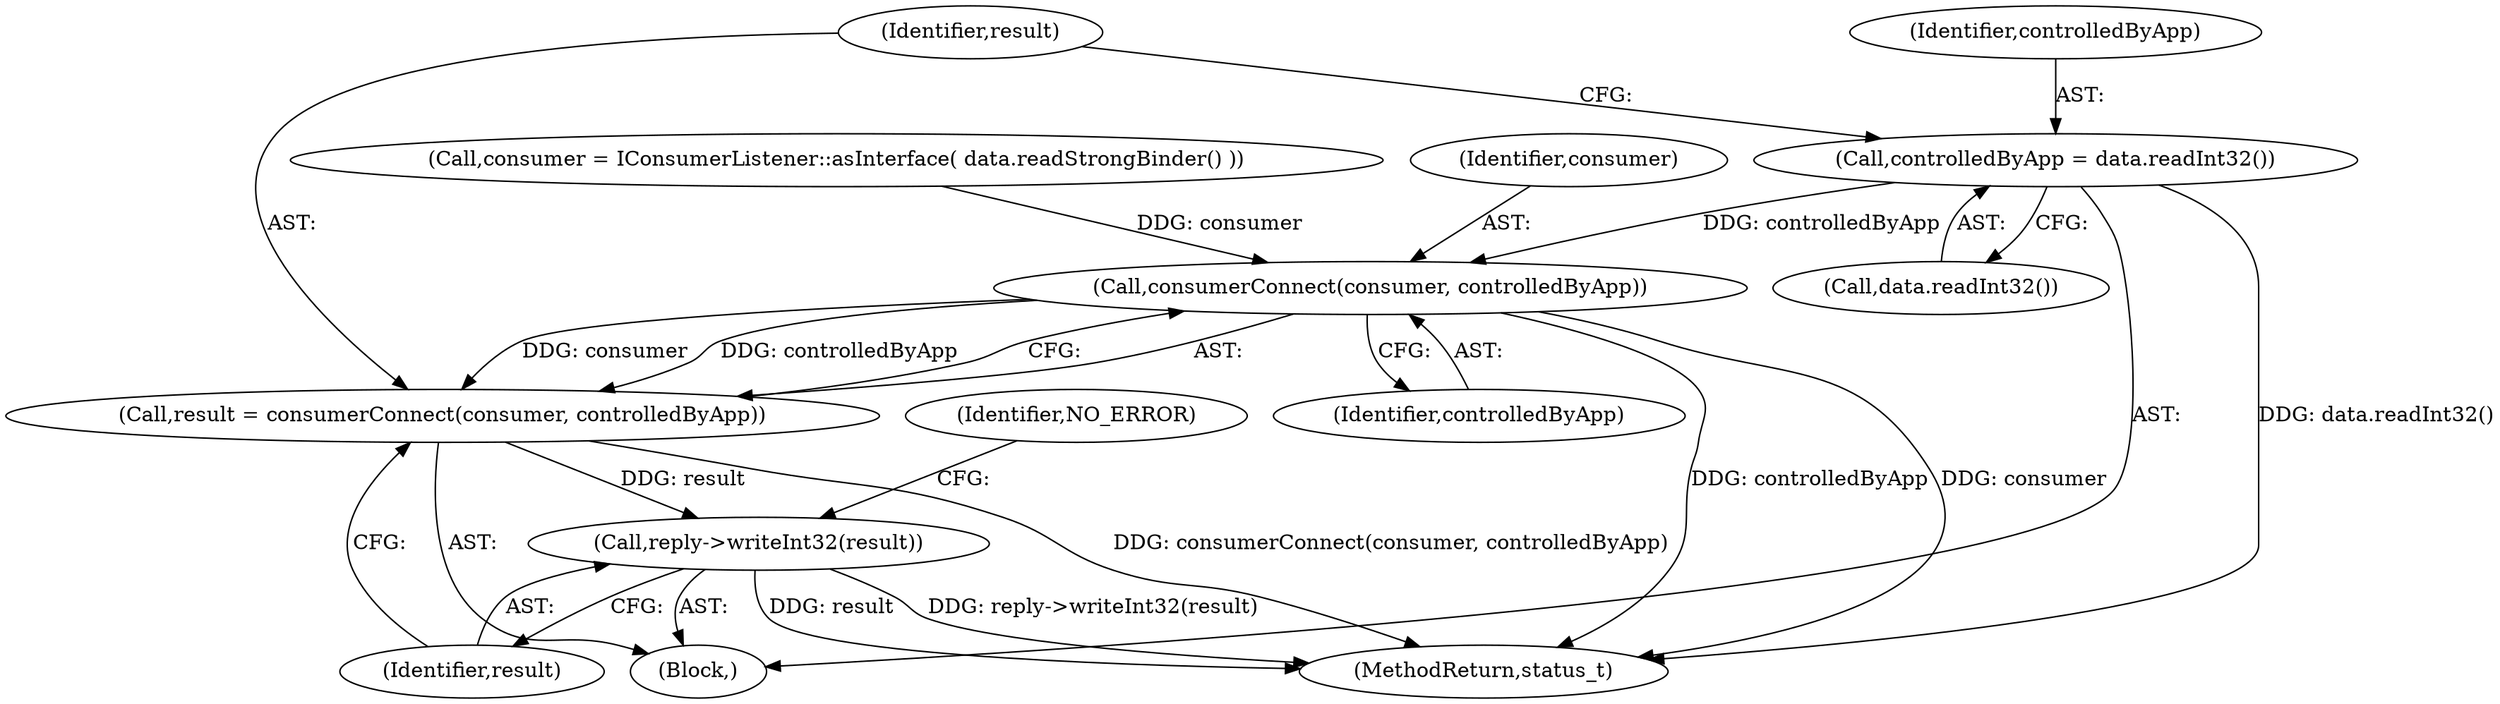 digraph "0_Android_dded8fdbb700d6cc498debc69a780915bc34d755@API" {
"1000249" [label="(Call,controlledByApp = data.readInt32())"];
"1000255" [label="(Call,consumerConnect(consumer, controlledByApp))"];
"1000253" [label="(Call,result = consumerConnect(consumer, controlledByApp))"];
"1000258" [label="(Call,reply->writeInt32(result))"];
"1000259" [label="(Identifier,result)"];
"1000253" [label="(Call,result = consumerConnect(consumer, controlledByApp))"];
"1000244" [label="(Call,consumer = IConsumerListener::asInterface( data.readStrongBinder() ))"];
"1000255" [label="(Call,consumerConnect(consumer, controlledByApp))"];
"1000238" [label="(Block,)"];
"1000261" [label="(Identifier,NO_ERROR)"];
"1000257" [label="(Identifier,controlledByApp)"];
"1000258" [label="(Call,reply->writeInt32(result))"];
"1000250" [label="(Identifier,controlledByApp)"];
"1000251" [label="(Call,data.readInt32())"];
"1000254" [label="(Identifier,result)"];
"1000476" [label="(MethodReturn,status_t)"];
"1000249" [label="(Call,controlledByApp = data.readInt32())"];
"1000256" [label="(Identifier,consumer)"];
"1000249" -> "1000238"  [label="AST: "];
"1000249" -> "1000251"  [label="CFG: "];
"1000250" -> "1000249"  [label="AST: "];
"1000251" -> "1000249"  [label="AST: "];
"1000254" -> "1000249"  [label="CFG: "];
"1000249" -> "1000476"  [label="DDG: data.readInt32()"];
"1000249" -> "1000255"  [label="DDG: controlledByApp"];
"1000255" -> "1000253"  [label="AST: "];
"1000255" -> "1000257"  [label="CFG: "];
"1000256" -> "1000255"  [label="AST: "];
"1000257" -> "1000255"  [label="AST: "];
"1000253" -> "1000255"  [label="CFG: "];
"1000255" -> "1000476"  [label="DDG: controlledByApp"];
"1000255" -> "1000476"  [label="DDG: consumer"];
"1000255" -> "1000253"  [label="DDG: consumer"];
"1000255" -> "1000253"  [label="DDG: controlledByApp"];
"1000244" -> "1000255"  [label="DDG: consumer"];
"1000253" -> "1000238"  [label="AST: "];
"1000254" -> "1000253"  [label="AST: "];
"1000259" -> "1000253"  [label="CFG: "];
"1000253" -> "1000476"  [label="DDG: consumerConnect(consumer, controlledByApp)"];
"1000253" -> "1000258"  [label="DDG: result"];
"1000258" -> "1000238"  [label="AST: "];
"1000258" -> "1000259"  [label="CFG: "];
"1000259" -> "1000258"  [label="AST: "];
"1000261" -> "1000258"  [label="CFG: "];
"1000258" -> "1000476"  [label="DDG: result"];
"1000258" -> "1000476"  [label="DDG: reply->writeInt32(result)"];
}

